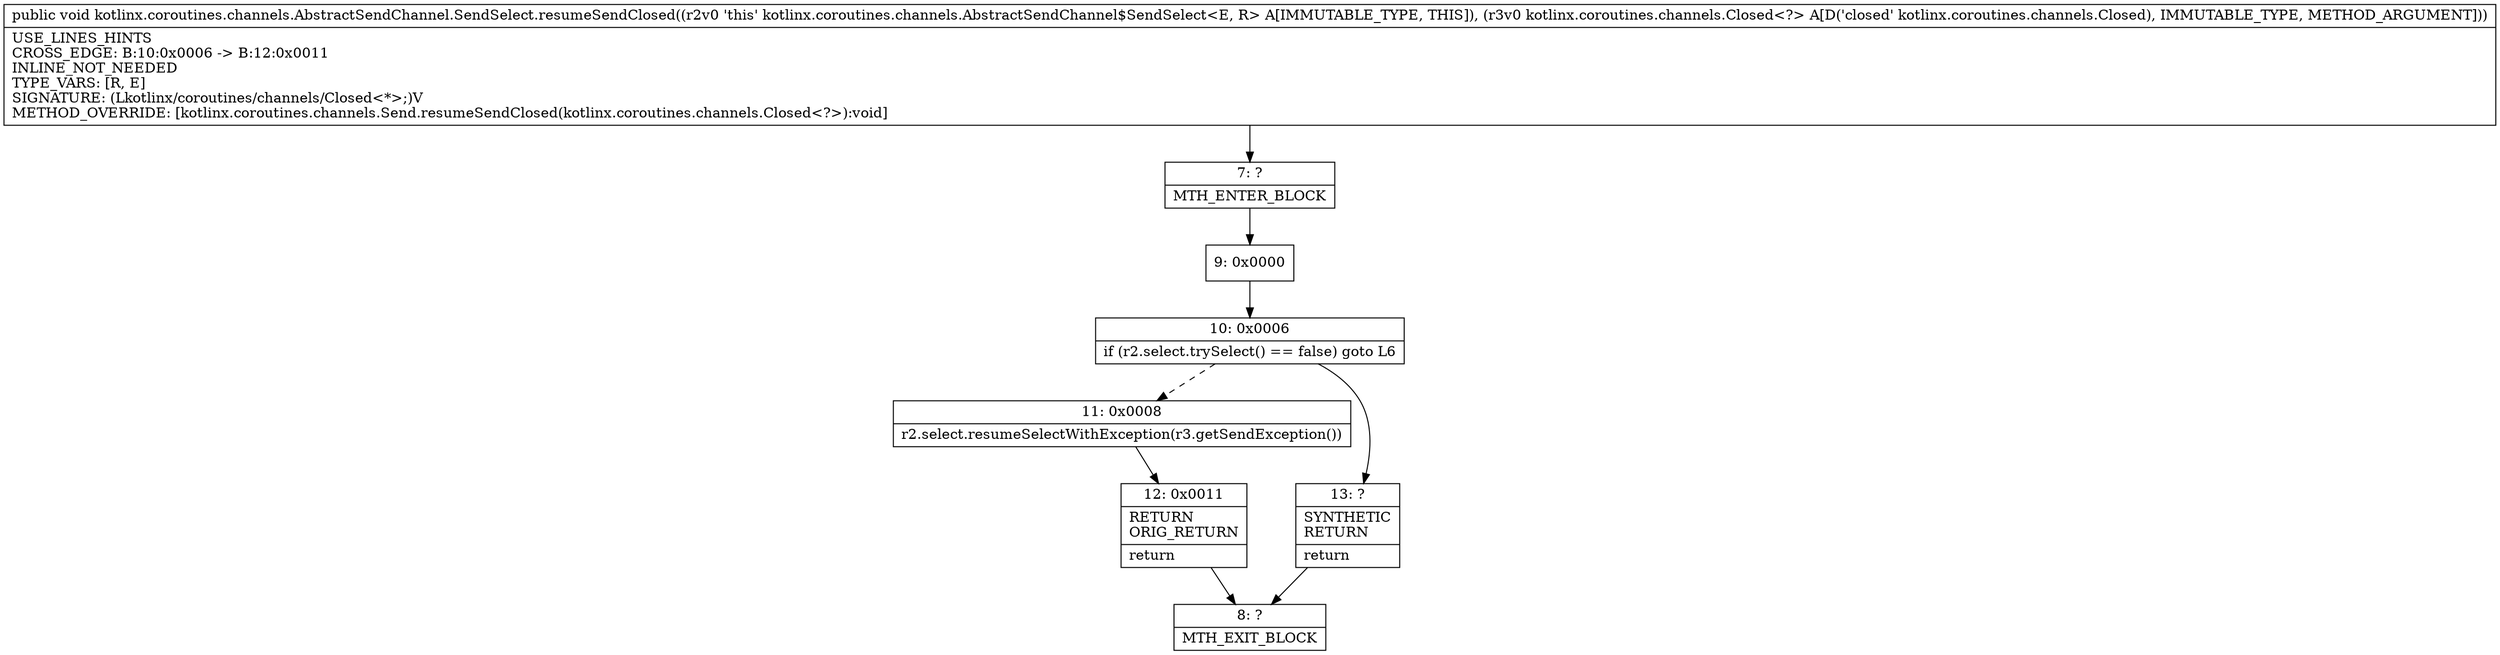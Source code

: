 digraph "CFG forkotlinx.coroutines.channels.AbstractSendChannel.SendSelect.resumeSendClosed(Lkotlinx\/coroutines\/channels\/Closed;)V" {
Node_7 [shape=record,label="{7\:\ ?|MTH_ENTER_BLOCK\l}"];
Node_9 [shape=record,label="{9\:\ 0x0000}"];
Node_10 [shape=record,label="{10\:\ 0x0006|if (r2.select.trySelect() == false) goto L6\l}"];
Node_11 [shape=record,label="{11\:\ 0x0008|r2.select.resumeSelectWithException(r3.getSendException())\l}"];
Node_12 [shape=record,label="{12\:\ 0x0011|RETURN\lORIG_RETURN\l|return\l}"];
Node_8 [shape=record,label="{8\:\ ?|MTH_EXIT_BLOCK\l}"];
Node_13 [shape=record,label="{13\:\ ?|SYNTHETIC\lRETURN\l|return\l}"];
MethodNode[shape=record,label="{public void kotlinx.coroutines.channels.AbstractSendChannel.SendSelect.resumeSendClosed((r2v0 'this' kotlinx.coroutines.channels.AbstractSendChannel$SendSelect\<E, R\> A[IMMUTABLE_TYPE, THIS]), (r3v0 kotlinx.coroutines.channels.Closed\<?\> A[D('closed' kotlinx.coroutines.channels.Closed), IMMUTABLE_TYPE, METHOD_ARGUMENT]))  | USE_LINES_HINTS\lCROSS_EDGE: B:10:0x0006 \-\> B:12:0x0011\lINLINE_NOT_NEEDED\lTYPE_VARS: [R, E]\lSIGNATURE: (Lkotlinx\/coroutines\/channels\/Closed\<*\>;)V\lMETHOD_OVERRIDE: [kotlinx.coroutines.channels.Send.resumeSendClosed(kotlinx.coroutines.channels.Closed\<?\>):void]\l}"];
MethodNode -> Node_7;Node_7 -> Node_9;
Node_9 -> Node_10;
Node_10 -> Node_11[style=dashed];
Node_10 -> Node_13;
Node_11 -> Node_12;
Node_12 -> Node_8;
Node_13 -> Node_8;
}

